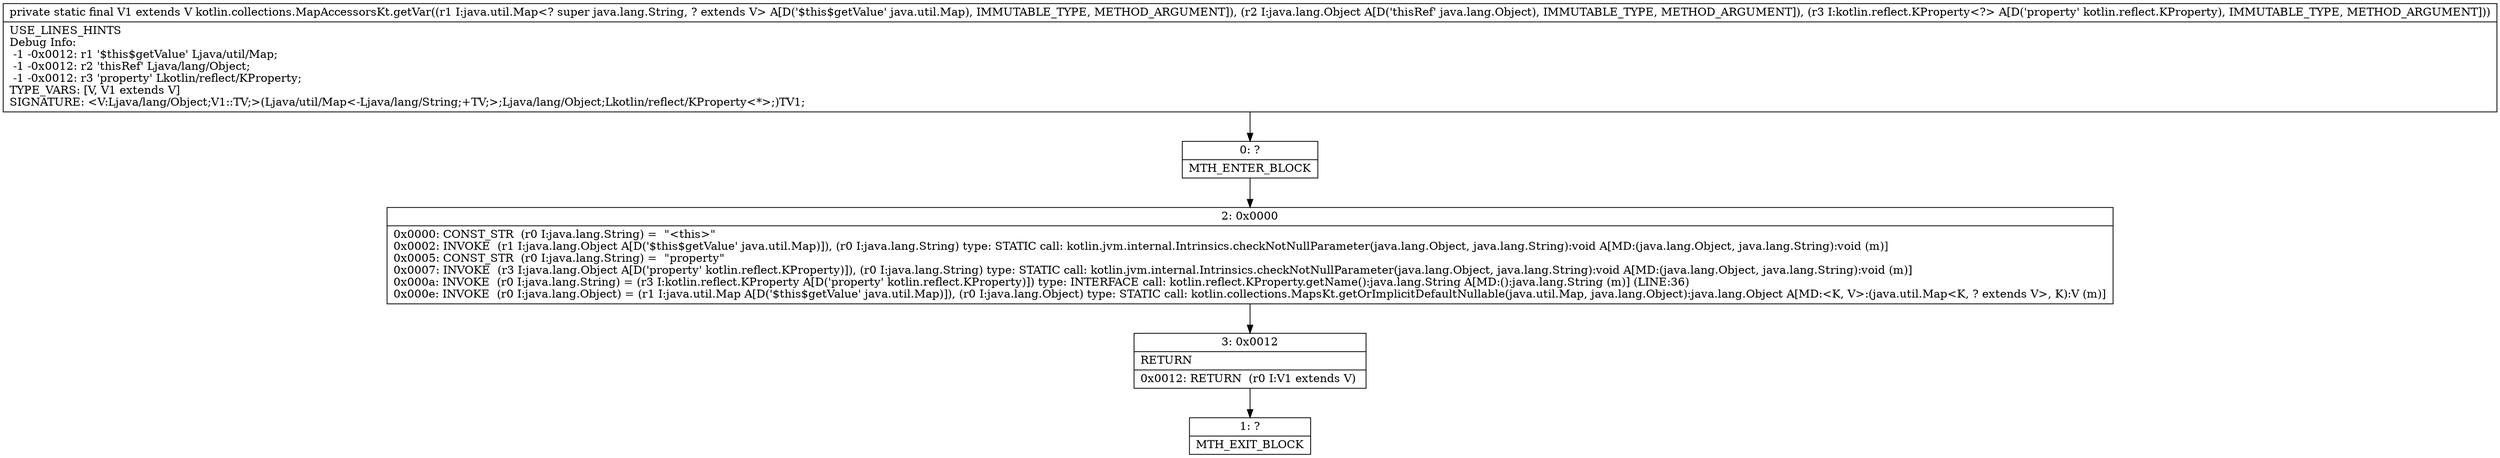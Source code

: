 digraph "CFG forkotlin.collections.MapAccessorsKt.getVar(Ljava\/util\/Map;Ljava\/lang\/Object;Lkotlin\/reflect\/KProperty;)Ljava\/lang\/Object;" {
Node_0 [shape=record,label="{0\:\ ?|MTH_ENTER_BLOCK\l}"];
Node_2 [shape=record,label="{2\:\ 0x0000|0x0000: CONST_STR  (r0 I:java.lang.String) =  \"\<this\>\" \l0x0002: INVOKE  (r1 I:java.lang.Object A[D('$this$getValue' java.util.Map)]), (r0 I:java.lang.String) type: STATIC call: kotlin.jvm.internal.Intrinsics.checkNotNullParameter(java.lang.Object, java.lang.String):void A[MD:(java.lang.Object, java.lang.String):void (m)]\l0x0005: CONST_STR  (r0 I:java.lang.String) =  \"property\" \l0x0007: INVOKE  (r3 I:java.lang.Object A[D('property' kotlin.reflect.KProperty)]), (r0 I:java.lang.String) type: STATIC call: kotlin.jvm.internal.Intrinsics.checkNotNullParameter(java.lang.Object, java.lang.String):void A[MD:(java.lang.Object, java.lang.String):void (m)]\l0x000a: INVOKE  (r0 I:java.lang.String) = (r3 I:kotlin.reflect.KProperty A[D('property' kotlin.reflect.KProperty)]) type: INTERFACE call: kotlin.reflect.KProperty.getName():java.lang.String A[MD:():java.lang.String (m)] (LINE:36)\l0x000e: INVOKE  (r0 I:java.lang.Object) = (r1 I:java.util.Map A[D('$this$getValue' java.util.Map)]), (r0 I:java.lang.Object) type: STATIC call: kotlin.collections.MapsKt.getOrImplicitDefaultNullable(java.util.Map, java.lang.Object):java.lang.Object A[MD:\<K, V\>:(java.util.Map\<K, ? extends V\>, K):V (m)]\l}"];
Node_3 [shape=record,label="{3\:\ 0x0012|RETURN\l|0x0012: RETURN  (r0 I:V1 extends V) \l}"];
Node_1 [shape=record,label="{1\:\ ?|MTH_EXIT_BLOCK\l}"];
MethodNode[shape=record,label="{private static final V1 extends V kotlin.collections.MapAccessorsKt.getVar((r1 I:java.util.Map\<? super java.lang.String, ? extends V\> A[D('$this$getValue' java.util.Map), IMMUTABLE_TYPE, METHOD_ARGUMENT]), (r2 I:java.lang.Object A[D('thisRef' java.lang.Object), IMMUTABLE_TYPE, METHOD_ARGUMENT]), (r3 I:kotlin.reflect.KProperty\<?\> A[D('property' kotlin.reflect.KProperty), IMMUTABLE_TYPE, METHOD_ARGUMENT]))  | USE_LINES_HINTS\lDebug Info:\l  \-1 \-0x0012: r1 '$this$getValue' Ljava\/util\/Map;\l  \-1 \-0x0012: r2 'thisRef' Ljava\/lang\/Object;\l  \-1 \-0x0012: r3 'property' Lkotlin\/reflect\/KProperty;\lTYPE_VARS: [V, V1 extends V]\lSIGNATURE: \<V:Ljava\/lang\/Object;V1::TV;\>(Ljava\/util\/Map\<\-Ljava\/lang\/String;+TV;\>;Ljava\/lang\/Object;Lkotlin\/reflect\/KProperty\<*\>;)TV1;\l}"];
MethodNode -> Node_0;Node_0 -> Node_2;
Node_2 -> Node_3;
Node_3 -> Node_1;
}

